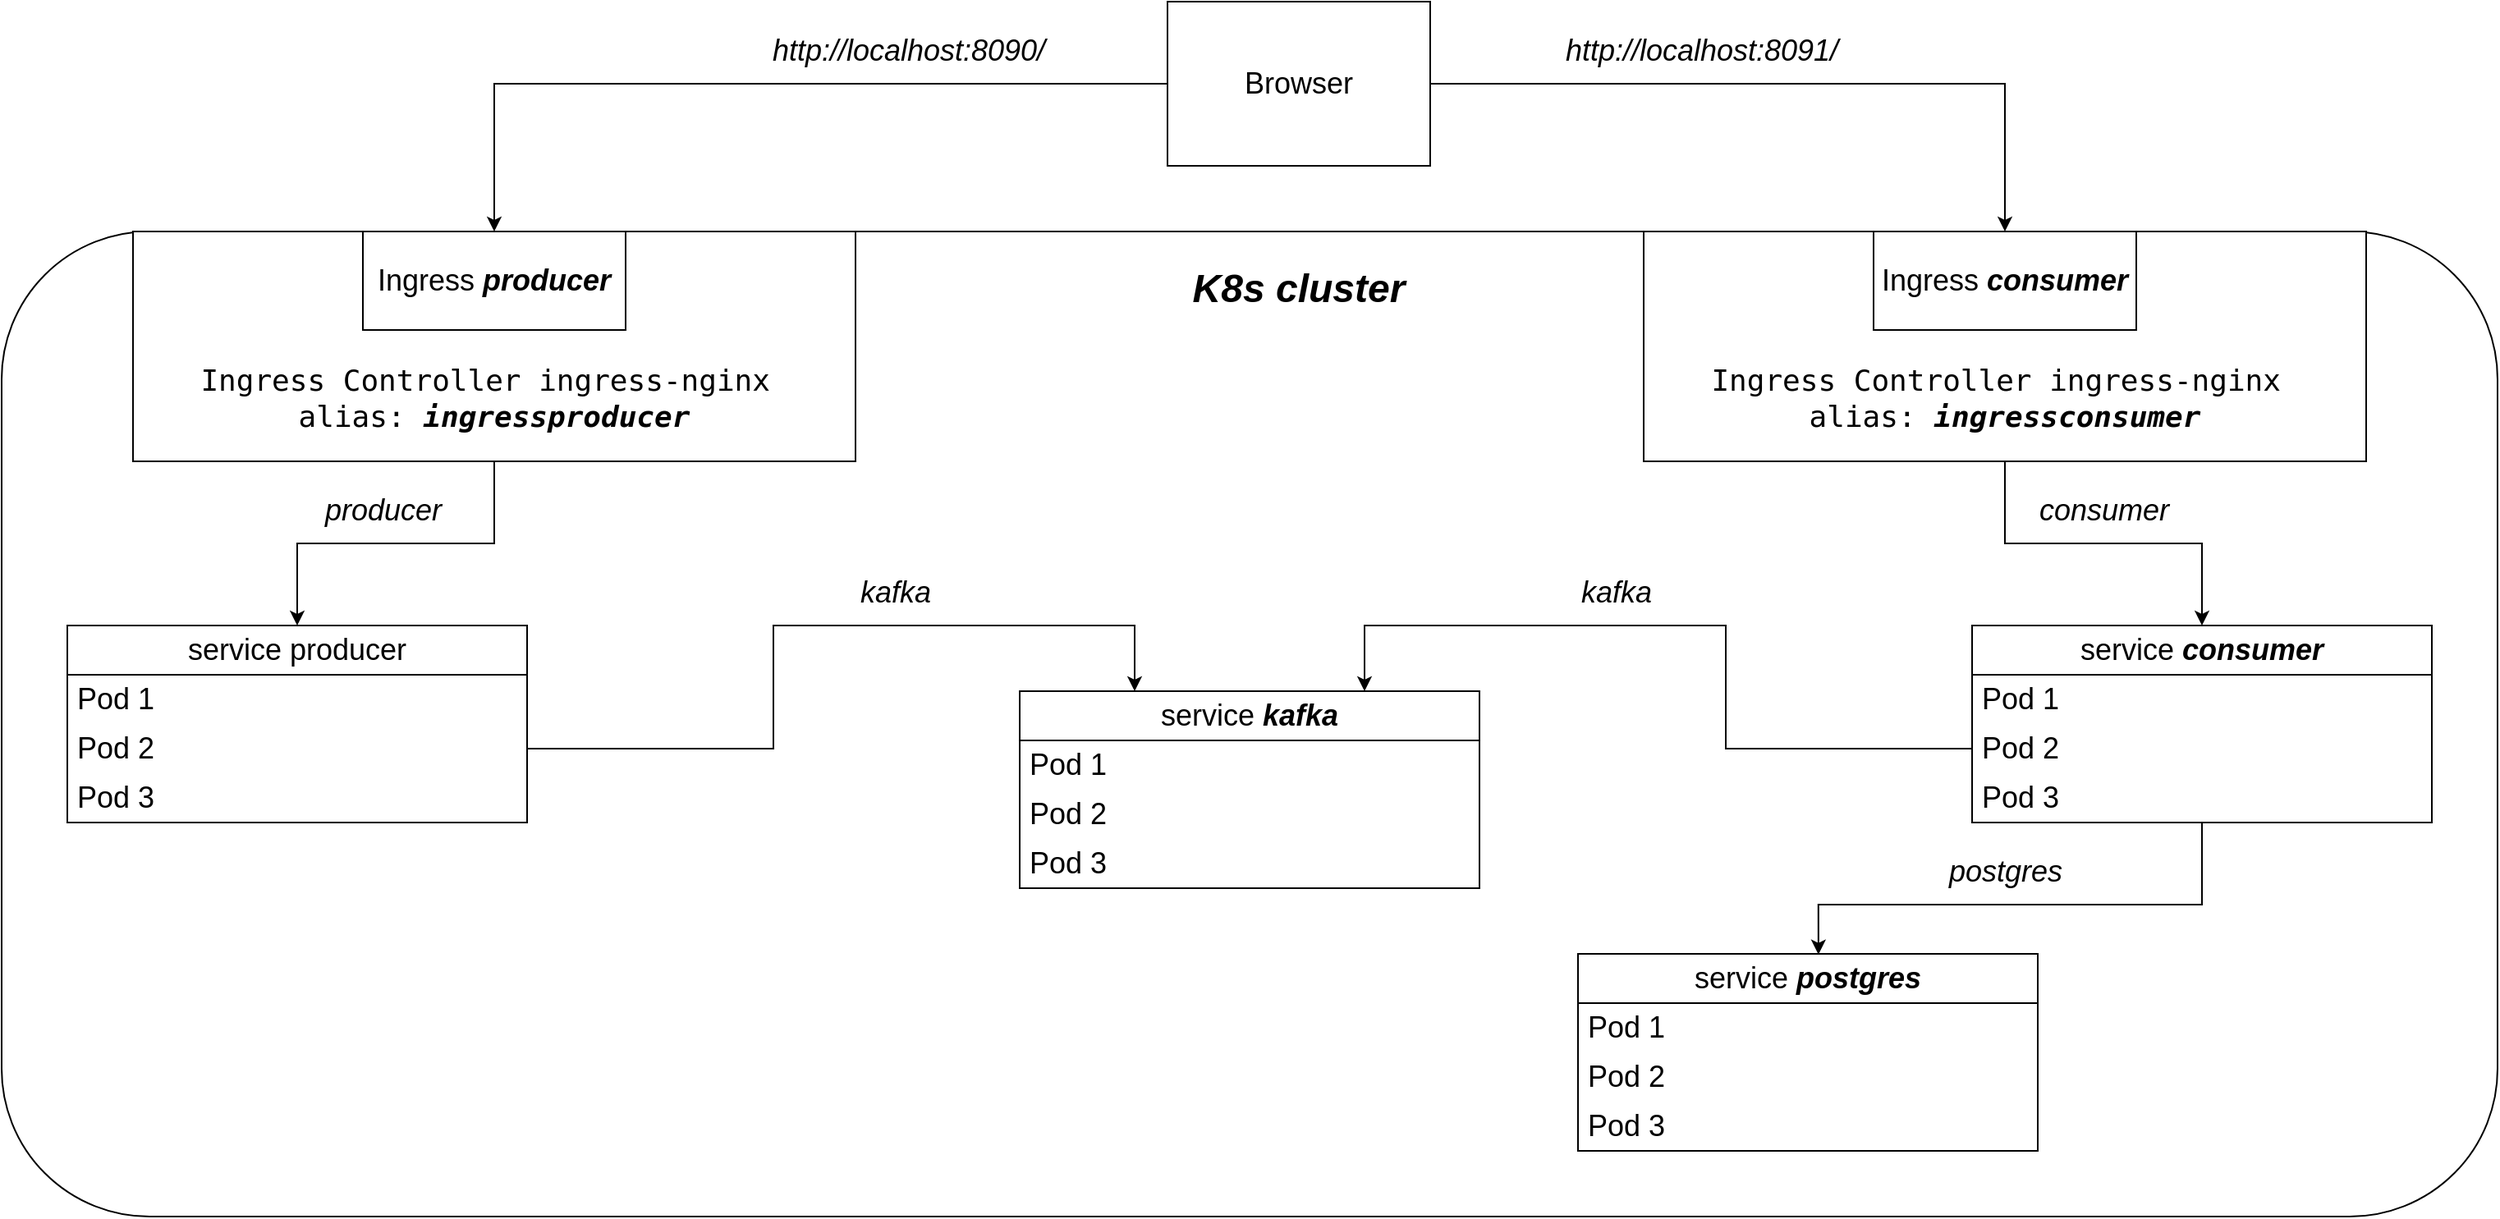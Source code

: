 <mxfile version="24.7.1" type="device">
  <diagram name="Страница — 1" id="Pd4knukk0ePpNukHAaMC">
    <mxGraphModel dx="2901" dy="1907" grid="1" gridSize="10" guides="1" tooltips="1" connect="1" arrows="1" fold="1" page="1" pageScale="1" pageWidth="827" pageHeight="1169" math="0" shadow="0">
      <root>
        <mxCell id="0" />
        <mxCell id="1" parent="0" />
        <mxCell id="00e1ygg0CJTxek2ya4a2-25" value="" style="rounded=1;whiteSpace=wrap;html=1;" vertex="1" parent="1">
          <mxGeometry x="-280" y="40" width="1520" height="600" as="geometry" />
        </mxCell>
        <mxCell id="F2woGjXMJxlgT0pjgvsu-5" style="edgeStyle=orthogonalEdgeStyle;rounded=0;orthogonalLoop=1;jettySize=auto;html=1;entryX=0.5;entryY=0;entryDx=0;entryDy=0;" parent="1" source="F2woGjXMJxlgT0pjgvsu-1" target="F2woGjXMJxlgT0pjgvsu-14" edge="1">
          <mxGeometry relative="1" as="geometry" />
        </mxCell>
        <mxCell id="F2woGjXMJxlgT0pjgvsu-6" value="&lt;font style=&quot;font-size: 18px;&quot;&gt;&lt;i&gt;http://localhost:8091/&lt;/i&gt;&lt;/font&gt;" style="edgeLabel;html=1;align=center;verticalAlign=middle;resizable=0;points=[];" parent="F2woGjXMJxlgT0pjgvsu-5" vertex="1" connectable="0">
          <mxGeometry x="-0.193" y="1" relative="1" as="geometry">
            <mxPoint x="-13" y="-19" as="offset" />
          </mxGeometry>
        </mxCell>
        <mxCell id="F2woGjXMJxlgT0pjgvsu-15" style="edgeStyle=orthogonalEdgeStyle;rounded=0;orthogonalLoop=1;jettySize=auto;html=1;entryX=0.5;entryY=0;entryDx=0;entryDy=0;" parent="1" source="F2woGjXMJxlgT0pjgvsu-1" target="F2woGjXMJxlgT0pjgvsu-13" edge="1">
          <mxGeometry relative="1" as="geometry" />
        </mxCell>
        <mxCell id="F2woGjXMJxlgT0pjgvsu-26" value="&lt;span style=&quot;font-size: 18px;&quot;&gt;&lt;i&gt;http://localhost:8090/&lt;/i&gt;&lt;/span&gt;" style="edgeLabel;html=1;align=center;verticalAlign=middle;resizable=0;points=[];" parent="F2woGjXMJxlgT0pjgvsu-15" vertex="1" connectable="0">
          <mxGeometry x="-0.369" y="1" relative="1" as="geometry">
            <mxPoint y="-21" as="offset" />
          </mxGeometry>
        </mxCell>
        <mxCell id="F2woGjXMJxlgT0pjgvsu-1" value="&lt;font style=&quot;font-size: 18px;&quot;&gt;Browser&lt;/font&gt;" style="rounded=0;whiteSpace=wrap;html=1;" parent="1" vertex="1">
          <mxGeometry x="430" y="-100" width="160" height="100" as="geometry" />
        </mxCell>
        <mxCell id="F2woGjXMJxlgT0pjgvsu-20" style="edgeStyle=orthogonalEdgeStyle;rounded=0;orthogonalLoop=1;jettySize=auto;html=1;" parent="1" source="F2woGjXMJxlgT0pjgvsu-2" target="F2woGjXMJxlgT0pjgvsu-9" edge="1">
          <mxGeometry relative="1" as="geometry" />
        </mxCell>
        <mxCell id="F2woGjXMJxlgT0pjgvsu-27" value="&lt;font style=&quot;font-size: 18px;&quot;&gt;&lt;i&gt;producer&lt;/i&gt;&lt;/font&gt;" style="edgeLabel;html=1;align=center;verticalAlign=middle;resizable=0;points=[];" parent="F2woGjXMJxlgT0pjgvsu-20" vertex="1" connectable="0">
          <mxGeometry x="-0.105" y="2" relative="1" as="geometry">
            <mxPoint x="-20" y="-22" as="offset" />
          </mxGeometry>
        </mxCell>
        <mxCell id="F2woGjXMJxlgT0pjgvsu-2" value="&lt;div style=&quot;font-family: &amp;quot;JetBrains Mono&amp;quot;, monospace; white-space: pre;&quot;&gt;&lt;font style=&quot;font-size: 18px;&quot;&gt;&lt;span style=&quot;background-color: initial;&quot;&gt;Ingress Controller ingress-nginx&lt;/span&gt;&lt;/font&gt;&lt;span style=&quot;background-color: initial; font-size: 18px;&quot;&gt; &lt;/span&gt;&lt;/div&gt;&lt;div style=&quot;font-family: &amp;quot;JetBrains Mono&amp;quot;, monospace; white-space: pre;&quot;&gt;&lt;font style=&quot;font-size: 18px;&quot;&gt;alias: &lt;b&gt;&lt;i&gt;ingressproducer&lt;/i&gt;&lt;/b&gt;&lt;/font&gt;&lt;/div&gt;&lt;div style=&quot;font-family: &amp;quot;JetBrains Mono&amp;quot;, monospace; white-space: pre;&quot;&gt;&lt;br&gt;&lt;/div&gt;" style="rounded=0;whiteSpace=wrap;html=1;verticalAlign=bottom;" parent="1" vertex="1">
          <mxGeometry x="-200" y="40" width="440" height="140" as="geometry" />
        </mxCell>
        <mxCell id="00e1ygg0CJTxek2ya4a2-1" style="edgeStyle=orthogonalEdgeStyle;rounded=0;orthogonalLoop=1;jettySize=auto;html=1;entryX=0.5;entryY=0;entryDx=0;entryDy=0;" edge="1" parent="1" source="F2woGjXMJxlgT0pjgvsu-3" target="F2woGjXMJxlgT0pjgvsu-21">
          <mxGeometry relative="1" as="geometry" />
        </mxCell>
        <mxCell id="00e1ygg0CJTxek2ya4a2-2" value="&lt;font style=&quot;font-size: 18px;&quot;&gt;&lt;i&gt;consumer&lt;/i&gt;&lt;/font&gt;" style="edgeLabel;html=1;align=center;verticalAlign=middle;resizable=0;points=[];" vertex="1" connectable="0" parent="00e1ygg0CJTxek2ya4a2-1">
          <mxGeometry x="0.204" y="-2" relative="1" as="geometry">
            <mxPoint x="-23" y="-22" as="offset" />
          </mxGeometry>
        </mxCell>
        <mxCell id="F2woGjXMJxlgT0pjgvsu-3" value="&lt;div style=&quot;font-family: &amp;quot;JetBrains Mono&amp;quot;, monospace; white-space: pre;&quot;&gt;&lt;font style=&quot;font-size: 18px;&quot;&gt;&lt;span style=&quot;background-color: initial;&quot;&gt;Ingress Controller ingress-nginx &lt;/span&gt;&lt;/font&gt;&lt;/div&gt;&lt;div style=&quot;font-family: &amp;quot;JetBrains Mono&amp;quot;, monospace; white-space: pre;&quot;&gt;&lt;font style=&quot;font-size: 18px;&quot;&gt;alias: &lt;b&gt;&lt;i&gt;ingressconsumer&lt;/i&gt;&lt;/b&gt;&lt;/font&gt;&lt;/div&gt;&lt;div style=&quot;font-family: &amp;quot;JetBrains Mono&amp;quot;, monospace; white-space: pre;&quot;&gt;&lt;br&gt;&lt;/div&gt;" style="rounded=0;whiteSpace=wrap;html=1;verticalAlign=bottom;" parent="1" vertex="1">
          <mxGeometry x="720" y="40" width="440" height="140" as="geometry" />
        </mxCell>
        <mxCell id="F2woGjXMJxlgT0pjgvsu-8" value="&lt;b&gt;&lt;i&gt;K8s cluster&lt;/i&gt;&lt;/b&gt;" style="text;html=1;align=center;verticalAlign=middle;whiteSpace=wrap;rounded=0;fontSize=24;" parent="1" vertex="1">
          <mxGeometry x="430" y="60" width="160" height="30" as="geometry" />
        </mxCell>
        <mxCell id="F2woGjXMJxlgT0pjgvsu-9" value="&lt;font style=&quot;font-size: 18px;&quot;&gt;service producer&lt;/font&gt;" style="swimlane;fontStyle=0;childLayout=stackLayout;horizontal=1;startSize=30;horizontalStack=0;resizeParent=1;resizeParentMax=0;resizeLast=0;collapsible=1;marginBottom=0;whiteSpace=wrap;html=1;" parent="1" vertex="1">
          <mxGeometry x="-240" y="280" width="280" height="120" as="geometry" />
        </mxCell>
        <mxCell id="F2woGjXMJxlgT0pjgvsu-10" value="&lt;font style=&quot;font-size: 18px;&quot;&gt;Pod 1&lt;/font&gt;" style="text;strokeColor=none;fillColor=none;align=left;verticalAlign=middle;spacingLeft=4;spacingRight=4;overflow=hidden;points=[[0,0.5],[1,0.5]];portConstraint=eastwest;rotatable=0;whiteSpace=wrap;html=1;" parent="F2woGjXMJxlgT0pjgvsu-9" vertex="1">
          <mxGeometry y="30" width="280" height="30" as="geometry" />
        </mxCell>
        <mxCell id="F2woGjXMJxlgT0pjgvsu-11" value="&lt;font style=&quot;font-size: 18px;&quot;&gt;Pod 2&lt;/font&gt;" style="text;strokeColor=none;fillColor=none;align=left;verticalAlign=middle;spacingLeft=4;spacingRight=4;overflow=hidden;points=[[0,0.5],[1,0.5]];portConstraint=eastwest;rotatable=0;whiteSpace=wrap;html=1;" parent="F2woGjXMJxlgT0pjgvsu-9" vertex="1">
          <mxGeometry y="60" width="280" height="30" as="geometry" />
        </mxCell>
        <mxCell id="F2woGjXMJxlgT0pjgvsu-12" value="&lt;font style=&quot;font-size: 18px;&quot;&gt;Pod 3&lt;/font&gt;" style="text;strokeColor=none;fillColor=none;align=left;verticalAlign=middle;spacingLeft=4;spacingRight=4;overflow=hidden;points=[[0,0.5],[1,0.5]];portConstraint=eastwest;rotatable=0;whiteSpace=wrap;html=1;" parent="F2woGjXMJxlgT0pjgvsu-9" vertex="1">
          <mxGeometry y="90" width="280" height="30" as="geometry" />
        </mxCell>
        <mxCell id="F2woGjXMJxlgT0pjgvsu-13" value="&lt;font style=&quot;font-size: 18px;&quot;&gt;Ingress &lt;b&gt;&lt;i&gt;producer&lt;/i&gt;&lt;/b&gt;&lt;/font&gt;" style="rounded=0;whiteSpace=wrap;html=1;" parent="1" vertex="1">
          <mxGeometry x="-60" y="40" width="160" height="60" as="geometry" />
        </mxCell>
        <mxCell id="F2woGjXMJxlgT0pjgvsu-14" value="&lt;font style=&quot;font-size: 18px;&quot;&gt;Ingress &lt;b&gt;&lt;i&gt;consumer&lt;/i&gt;&lt;/b&gt;&lt;/font&gt;" style="rounded=0;whiteSpace=wrap;html=1;" parent="1" vertex="1">
          <mxGeometry x="860" y="40" width="160" height="60" as="geometry" />
        </mxCell>
        <mxCell id="F2woGjXMJxlgT0pjgvsu-21" value="&lt;font style=&quot;font-size: 18px;&quot;&gt;service &lt;b&gt;&lt;i&gt;consumer&lt;/i&gt;&lt;/b&gt;&lt;/font&gt;" style="swimlane;fontStyle=0;childLayout=stackLayout;horizontal=1;startSize=30;horizontalStack=0;resizeParent=1;resizeParentMax=0;resizeLast=0;collapsible=1;marginBottom=0;whiteSpace=wrap;html=1;" parent="1" vertex="1">
          <mxGeometry x="920" y="280" width="280" height="120" as="geometry" />
        </mxCell>
        <mxCell id="F2woGjXMJxlgT0pjgvsu-22" value="&lt;font style=&quot;font-size: 18px;&quot;&gt;Pod 1&lt;/font&gt;" style="text;strokeColor=none;fillColor=none;align=left;verticalAlign=middle;spacingLeft=4;spacingRight=4;overflow=hidden;points=[[0,0.5],[1,0.5]];portConstraint=eastwest;rotatable=0;whiteSpace=wrap;html=1;" parent="F2woGjXMJxlgT0pjgvsu-21" vertex="1">
          <mxGeometry y="30" width="280" height="30" as="geometry" />
        </mxCell>
        <mxCell id="F2woGjXMJxlgT0pjgvsu-23" value="&lt;font style=&quot;font-size: 18px;&quot;&gt;Pod 2&lt;/font&gt;" style="text;strokeColor=none;fillColor=none;align=left;verticalAlign=middle;spacingLeft=4;spacingRight=4;overflow=hidden;points=[[0,0.5],[1,0.5]];portConstraint=eastwest;rotatable=0;whiteSpace=wrap;html=1;" parent="F2woGjXMJxlgT0pjgvsu-21" vertex="1">
          <mxGeometry y="60" width="280" height="30" as="geometry" />
        </mxCell>
        <mxCell id="F2woGjXMJxlgT0pjgvsu-24" value="&lt;font style=&quot;font-size: 18px;&quot;&gt;Pod 3&lt;/font&gt;" style="text;strokeColor=none;fillColor=none;align=left;verticalAlign=middle;spacingLeft=4;spacingRight=4;overflow=hidden;points=[[0,0.5],[1,0.5]];portConstraint=eastwest;rotatable=0;whiteSpace=wrap;html=1;" parent="F2woGjXMJxlgT0pjgvsu-21" vertex="1">
          <mxGeometry y="90" width="280" height="30" as="geometry" />
        </mxCell>
        <mxCell id="00e1ygg0CJTxek2ya4a2-7" value="&lt;font style=&quot;font-size: 18px;&quot;&gt;service &lt;i&gt;&lt;b&gt;kafka&lt;/b&gt;&lt;/i&gt;&lt;/font&gt;" style="swimlane;fontStyle=0;childLayout=stackLayout;horizontal=1;startSize=30;horizontalStack=0;resizeParent=1;resizeParentMax=0;resizeLast=0;collapsible=1;marginBottom=0;whiteSpace=wrap;html=1;" vertex="1" parent="1">
          <mxGeometry x="340" y="320" width="280" height="120" as="geometry" />
        </mxCell>
        <mxCell id="00e1ygg0CJTxek2ya4a2-8" value="&lt;font style=&quot;font-size: 18px;&quot;&gt;Pod 1&lt;/font&gt;" style="text;strokeColor=none;fillColor=none;align=left;verticalAlign=middle;spacingLeft=4;spacingRight=4;overflow=hidden;points=[[0,0.5],[1,0.5]];portConstraint=eastwest;rotatable=0;whiteSpace=wrap;html=1;" vertex="1" parent="00e1ygg0CJTxek2ya4a2-7">
          <mxGeometry y="30" width="280" height="30" as="geometry" />
        </mxCell>
        <mxCell id="00e1ygg0CJTxek2ya4a2-9" value="&lt;font style=&quot;font-size: 18px;&quot;&gt;Pod 2&lt;/font&gt;" style="text;strokeColor=none;fillColor=none;align=left;verticalAlign=middle;spacingLeft=4;spacingRight=4;overflow=hidden;points=[[0,0.5],[1,0.5]];portConstraint=eastwest;rotatable=0;whiteSpace=wrap;html=1;" vertex="1" parent="00e1ygg0CJTxek2ya4a2-7">
          <mxGeometry y="60" width="280" height="30" as="geometry" />
        </mxCell>
        <mxCell id="00e1ygg0CJTxek2ya4a2-10" value="&lt;font style=&quot;font-size: 18px;&quot;&gt;Pod 3&lt;/font&gt;" style="text;strokeColor=none;fillColor=none;align=left;verticalAlign=middle;spacingLeft=4;spacingRight=4;overflow=hidden;points=[[0,0.5],[1,0.5]];portConstraint=eastwest;rotatable=0;whiteSpace=wrap;html=1;" vertex="1" parent="00e1ygg0CJTxek2ya4a2-7">
          <mxGeometry y="90" width="280" height="30" as="geometry" />
        </mxCell>
        <mxCell id="00e1ygg0CJTxek2ya4a2-11" style="edgeStyle=orthogonalEdgeStyle;rounded=0;orthogonalLoop=1;jettySize=auto;html=1;entryX=0.25;entryY=0;entryDx=0;entryDy=0;" edge="1" parent="1" source="F2woGjXMJxlgT0pjgvsu-11" target="00e1ygg0CJTxek2ya4a2-7">
          <mxGeometry relative="1" as="geometry">
            <Array as="points">
              <mxPoint x="190" y="355" />
              <mxPoint x="190" y="280" />
              <mxPoint x="410" y="280" />
            </Array>
          </mxGeometry>
        </mxCell>
        <mxCell id="00e1ygg0CJTxek2ya4a2-14" value="&lt;font style=&quot;font-size: 18px;&quot;&gt;&lt;i&gt;kafka&lt;/i&gt;&lt;/font&gt;" style="edgeLabel;html=1;align=center;verticalAlign=middle;resizable=0;points=[];" vertex="1" connectable="0" parent="00e1ygg0CJTxek2ya4a2-11">
          <mxGeometry x="0.233" y="-3" relative="1" as="geometry">
            <mxPoint y="-23" as="offset" />
          </mxGeometry>
        </mxCell>
        <mxCell id="00e1ygg0CJTxek2ya4a2-12" style="edgeStyle=orthogonalEdgeStyle;rounded=0;orthogonalLoop=1;jettySize=auto;html=1;entryX=0.75;entryY=0;entryDx=0;entryDy=0;" edge="1" parent="1" source="F2woGjXMJxlgT0pjgvsu-23" target="00e1ygg0CJTxek2ya4a2-7">
          <mxGeometry relative="1" as="geometry">
            <Array as="points">
              <mxPoint x="770" y="355" />
              <mxPoint x="770" y="280" />
              <mxPoint x="550" y="280" />
            </Array>
          </mxGeometry>
        </mxCell>
        <mxCell id="00e1ygg0CJTxek2ya4a2-13" value="&lt;font style=&quot;font-size: 18px;&quot;&gt;&lt;i&gt;kafka&lt;/i&gt;&lt;/font&gt;" style="edgeLabel;html=1;align=center;verticalAlign=middle;resizable=0;points=[];" vertex="1" connectable="0" parent="00e1ygg0CJTxek2ya4a2-12">
          <mxGeometry x="0.207" y="3" relative="1" as="geometry">
            <mxPoint y="-23" as="offset" />
          </mxGeometry>
        </mxCell>
        <mxCell id="00e1ygg0CJTxek2ya4a2-19" value="&lt;font style=&quot;font-size: 18px;&quot;&gt;service &lt;b&gt;&lt;i&gt;postgres&lt;/i&gt;&lt;/b&gt;&lt;/font&gt;" style="swimlane;fontStyle=0;childLayout=stackLayout;horizontal=1;startSize=30;horizontalStack=0;resizeParent=1;resizeParentMax=0;resizeLast=0;collapsible=1;marginBottom=0;whiteSpace=wrap;html=1;" vertex="1" parent="1">
          <mxGeometry x="680" y="480" width="280" height="120" as="geometry" />
        </mxCell>
        <mxCell id="00e1ygg0CJTxek2ya4a2-20" value="&lt;font style=&quot;font-size: 18px;&quot;&gt;Pod 1&lt;/font&gt;" style="text;strokeColor=none;fillColor=none;align=left;verticalAlign=middle;spacingLeft=4;spacingRight=4;overflow=hidden;points=[[0,0.5],[1,0.5]];portConstraint=eastwest;rotatable=0;whiteSpace=wrap;html=1;" vertex="1" parent="00e1ygg0CJTxek2ya4a2-19">
          <mxGeometry y="30" width="280" height="30" as="geometry" />
        </mxCell>
        <mxCell id="00e1ygg0CJTxek2ya4a2-21" value="&lt;font style=&quot;font-size: 18px;&quot;&gt;Pod 2&lt;/font&gt;" style="text;strokeColor=none;fillColor=none;align=left;verticalAlign=middle;spacingLeft=4;spacingRight=4;overflow=hidden;points=[[0,0.5],[1,0.5]];portConstraint=eastwest;rotatable=0;whiteSpace=wrap;html=1;" vertex="1" parent="00e1ygg0CJTxek2ya4a2-19">
          <mxGeometry y="60" width="280" height="30" as="geometry" />
        </mxCell>
        <mxCell id="00e1ygg0CJTxek2ya4a2-22" value="&lt;font style=&quot;font-size: 18px;&quot;&gt;Pod 3&lt;/font&gt;" style="text;strokeColor=none;fillColor=none;align=left;verticalAlign=middle;spacingLeft=4;spacingRight=4;overflow=hidden;points=[[0,0.5],[1,0.5]];portConstraint=eastwest;rotatable=0;whiteSpace=wrap;html=1;" vertex="1" parent="00e1ygg0CJTxek2ya4a2-19">
          <mxGeometry y="90" width="280" height="30" as="geometry" />
        </mxCell>
        <mxCell id="00e1ygg0CJTxek2ya4a2-23" style="edgeStyle=orthogonalEdgeStyle;rounded=0;orthogonalLoop=1;jettySize=auto;html=1;entryX=0.523;entryY=0.003;entryDx=0;entryDy=0;entryPerimeter=0;" edge="1" parent="1" source="F2woGjXMJxlgT0pjgvsu-21" target="00e1ygg0CJTxek2ya4a2-19">
          <mxGeometry relative="1" as="geometry">
            <Array as="points">
              <mxPoint x="1060" y="450" />
              <mxPoint x="826" y="450" />
            </Array>
          </mxGeometry>
        </mxCell>
        <mxCell id="00e1ygg0CJTxek2ya4a2-24" value="&lt;i&gt;&lt;font style=&quot;font-size: 18px;&quot;&gt;postgres&lt;/font&gt;&lt;/i&gt;" style="edgeLabel;html=1;align=center;verticalAlign=middle;resizable=0;points=[];" vertex="1" connectable="0" parent="00e1ygg0CJTxek2ya4a2-23">
          <mxGeometry x="-0.006" relative="1" as="geometry">
            <mxPoint x="-14" y="-20" as="offset" />
          </mxGeometry>
        </mxCell>
      </root>
    </mxGraphModel>
  </diagram>
</mxfile>
